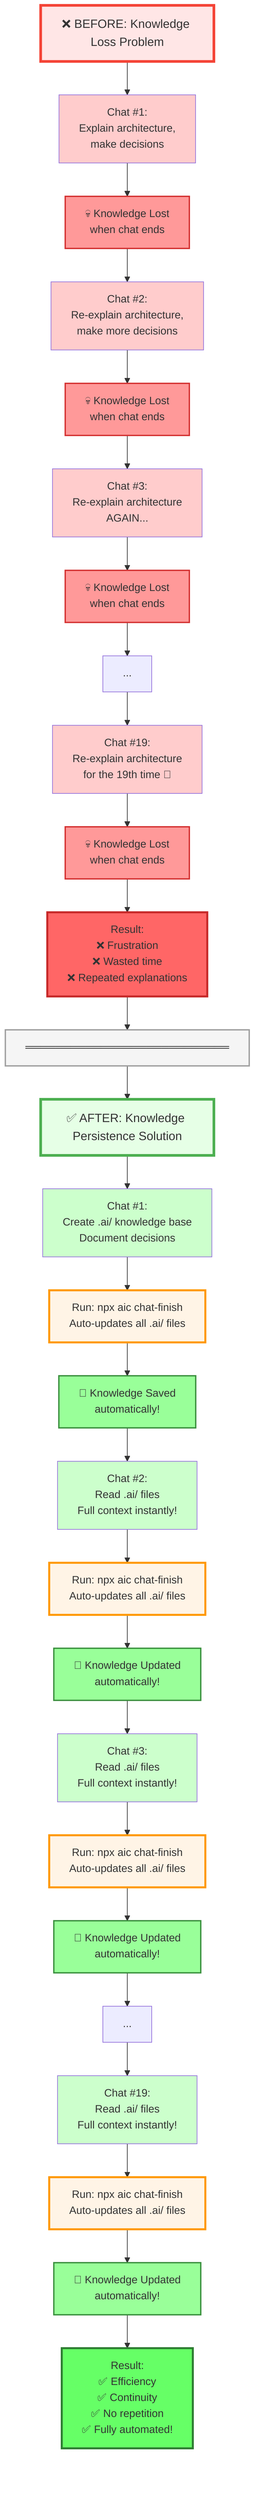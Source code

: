 %% Knowledge Loss vs Knowledge Persistence
%% Comparing the old way (knowledge loss) with the new way (.ai/ knowledge base)

graph TB
    Title1[❌ BEFORE: Knowledge Loss Problem]

    Title1 --> Chat1[Chat #1:<br/>Explain architecture,<br/>make decisions]
    Chat1 --> Lost1[💀 Knowledge Lost<br/>when chat ends]
    Lost1 --> Chat2[Chat #2:<br/>Re-explain architecture,<br/>make more decisions]
    Chat2 --> Lost2[💀 Knowledge Lost<br/>when chat ends]
    Lost2 --> Chat3[Chat #3:<br/>Re-explain architecture<br/>AGAIN...]
    Chat3 --> Lost3[💀 Knowledge Lost<br/>when chat ends]
    Lost3 --> Dots1[...]
    Dots1 --> Chat19[Chat #19:<br/>Re-explain architecture<br/>for the 19th time 😤]
    Chat19 --> Lost19[💀 Knowledge Lost<br/>when chat ends]
    Lost19 --> Result1[Result:<br/>❌ Frustration<br/>❌ Wasted time<br/>❌ Repeated explanations]

    Result1 --> Divider[═══════════════════════════]

    Divider --> Title2[✅ AFTER: Knowledge Persistence Solution]

    Title2 --> NewChat1[Chat #1:<br/>Create .ai/ knowledge base<br/>Document decisions]
    NewChat1 --> Finish1[Run: npx aic chat-finish<br/>Auto-updates all .ai/ files]
    Finish1 --> Save1[💾 Knowledge Saved<br/>automatically!]
    Save1 --> NewChat2[Chat #2:<br/>Read .ai/ files<br/>Full context instantly!]
    NewChat2 --> Finish2[Run: npx aic chat-finish<br/>Auto-updates all .ai/ files]
    Finish2 --> Save2[💾 Knowledge Updated<br/>automatically!]
    Save2 --> NewChat3[Chat #3:<br/>Read .ai/ files<br/>Full context instantly!]
    NewChat3 --> Finish3[Run: npx aic chat-finish<br/>Auto-updates all .ai/ files]
    Finish3 --> Save3[💾 Knowledge Updated<br/>automatically!]
    Save3 --> Dots2[...]
    Dots2 --> NewChat19[Chat #19:<br/>Read .ai/ files<br/>Full context instantly!]
    NewChat19 --> Finish19[Run: npx aic chat-finish<br/>Auto-updates all .ai/ files]
    Finish19 --> Save19[💾 Knowledge Updated<br/>automatically!]
    Save19 --> Result2[Result:<br/>✅ Efficiency<br/>✅ Continuity<br/>✅ No repetition<br/>✅ Fully automated!]

    style Title1 fill:#ffe6e6,stroke:#f44336,stroke-width:4px,font-size:18px
    style Title2 fill:#e6ffe6,stroke:#4caf50,stroke-width:4px,font-size:18px
    style Divider fill:#f5f5f5,stroke:#9e9e9e,stroke-width:2px

    style Chat1 fill:#ffcccc
    style Chat2 fill:#ffcccc
    style Chat3 fill:#ffcccc
    style Chat19 fill:#ffcccc
    style Lost1 fill:#ff9999,stroke:#d32f2f,stroke-width:2px
    style Lost2 fill:#ff9999,stroke:#d32f2f,stroke-width:2px
    style Lost3 fill:#ff9999,stroke:#d32f2f,stroke-width:2px
    style Lost19 fill:#ff9999,stroke:#d32f2f,stroke-width:2px
    style Result1 fill:#ff6666,stroke:#c62828,stroke-width:3px

    style NewChat1 fill:#ccffcc
    style NewChat2 fill:#ccffcc
    style NewChat3 fill:#ccffcc
    style NewChat19 fill:#ccffcc
    style Finish1 fill:#fff4e6,stroke:#ff9800,stroke-width:3px
    style Finish2 fill:#fff4e6,stroke:#ff9800,stroke-width:3px
    style Finish3 fill:#fff4e6,stroke:#ff9800,stroke-width:3px
    style Finish19 fill:#fff4e6,stroke:#ff9800,stroke-width:3px
    style Save1 fill:#99ff99,stroke:#388e3c,stroke-width:2px
    style Save2 fill:#99ff99,stroke:#388e3c,stroke-width:2px
    style Save3 fill:#99ff99,stroke:#388e3c,stroke-width:2px
    style Save19 fill:#99ff99,stroke:#388e3c,stroke-width:2px
    style Result2 fill:#66ff66,stroke:#2e7d32,stroke-width:3px
